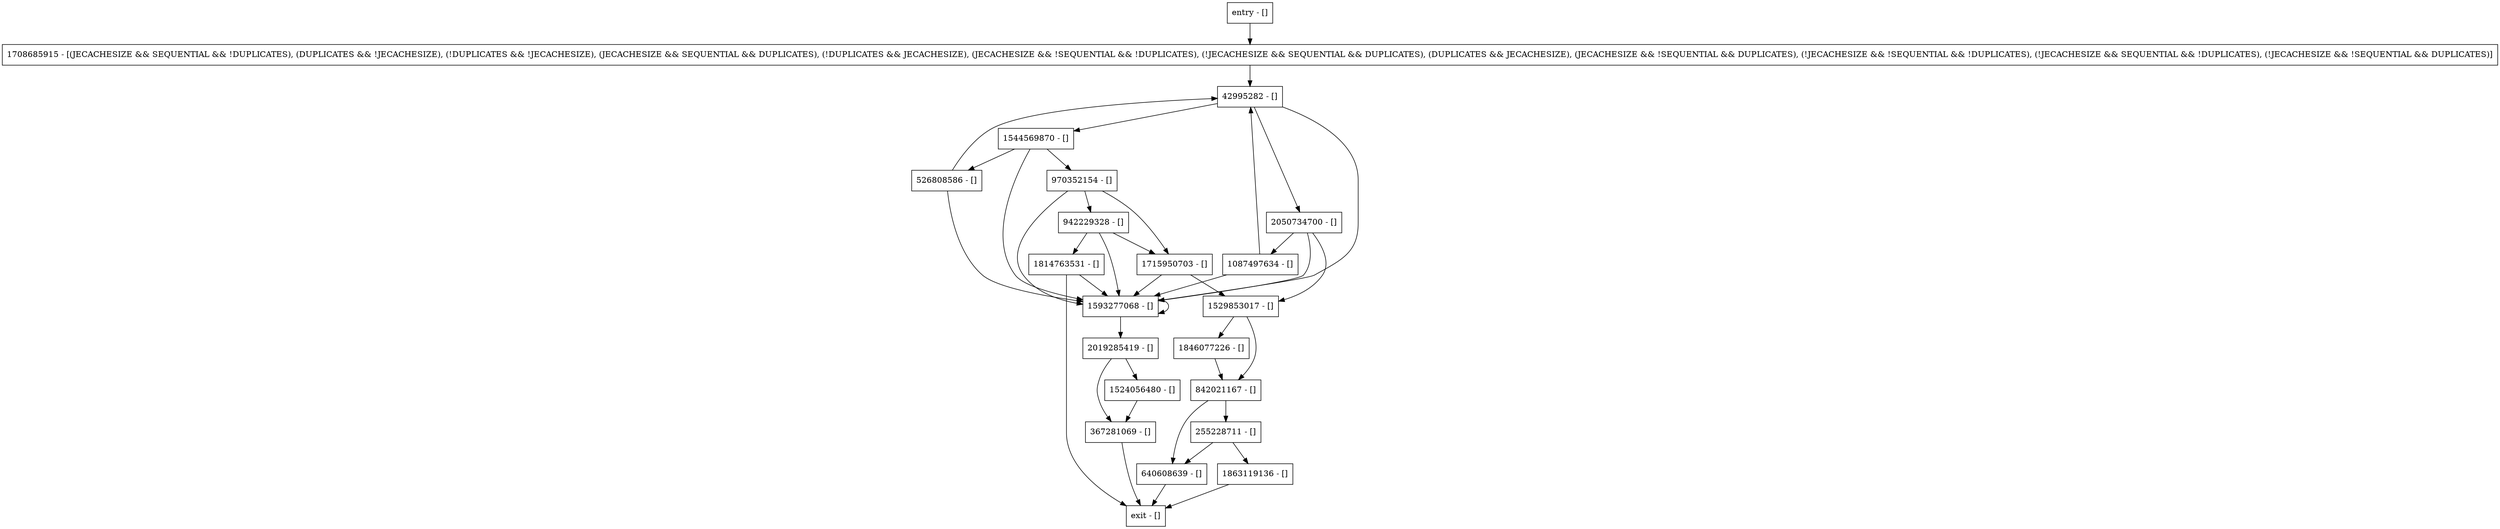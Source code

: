 digraph findBinForInsert {
node [shape=record];
42995282 [label="42995282 - []"];
1529853017 [label="1529853017 - []"];
1544569870 [label="1544569870 - []"];
255228711 [label="255228711 - []"];
970352154 [label="970352154 - []"];
1524056480 [label="1524056480 - []"];
526808586 [label="526808586 - []"];
942229328 [label="942229328 - []"];
367281069 [label="367281069 - []"];
640608639 [label="640608639 - []"];
2050734700 [label="2050734700 - []"];
entry [label="entry - []"];
exit [label="exit - []"];
1863119136 [label="1863119136 - []"];
1846077226 [label="1846077226 - []"];
1708685915 [label="1708685915 - [(JECACHESIZE && SEQUENTIAL && !DUPLICATES), (DUPLICATES && !JECACHESIZE), (!DUPLICATES && !JECACHESIZE), (JECACHESIZE && SEQUENTIAL && DUPLICATES), (!DUPLICATES && JECACHESIZE), (JECACHESIZE && !SEQUENTIAL && !DUPLICATES), (!JECACHESIZE && SEQUENTIAL && DUPLICATES), (DUPLICATES && JECACHESIZE), (JECACHESIZE && !SEQUENTIAL && DUPLICATES), (!JECACHESIZE && !SEQUENTIAL && !DUPLICATES), (!JECACHESIZE && SEQUENTIAL && !DUPLICATES), (!JECACHESIZE && !SEQUENTIAL && DUPLICATES)]"];
1593277068 [label="1593277068 - []"];
842021167 [label="842021167 - []"];
1087497634 [label="1087497634 - []"];
2019285419 [label="2019285419 - []"];
1814763531 [label="1814763531 - []"];
1715950703 [label="1715950703 - []"];
entry;
exit;
42995282 -> 1544569870;
42995282 -> 1593277068;
42995282 -> 2050734700;
1529853017 -> 1846077226;
1529853017 -> 842021167;
1544569870 -> 970352154;
1544569870 -> 1593277068;
1544569870 -> 526808586;
255228711 -> 1863119136;
255228711 -> 640608639;
970352154 -> 1593277068;
970352154 -> 942229328;
970352154 -> 1715950703;
1524056480 -> 367281069;
526808586 -> 42995282;
526808586 -> 1593277068;
942229328 -> 1593277068;
942229328 -> 1814763531;
942229328 -> 1715950703;
367281069 -> exit;
640608639 -> exit;
2050734700 -> 1529853017;
2050734700 -> 1593277068;
2050734700 -> 1087497634;
entry -> 1708685915;
1863119136 -> exit;
1846077226 -> 842021167;
1708685915 -> 42995282;
1593277068 -> 1593277068;
1593277068 -> 2019285419;
842021167 -> 255228711;
842021167 -> 640608639;
1087497634 -> 42995282;
1087497634 -> 1593277068;
2019285419 -> 1524056480;
2019285419 -> 367281069;
1814763531 -> exit;
1814763531 -> 1593277068;
1715950703 -> 1529853017;
1715950703 -> 1593277068;
}
